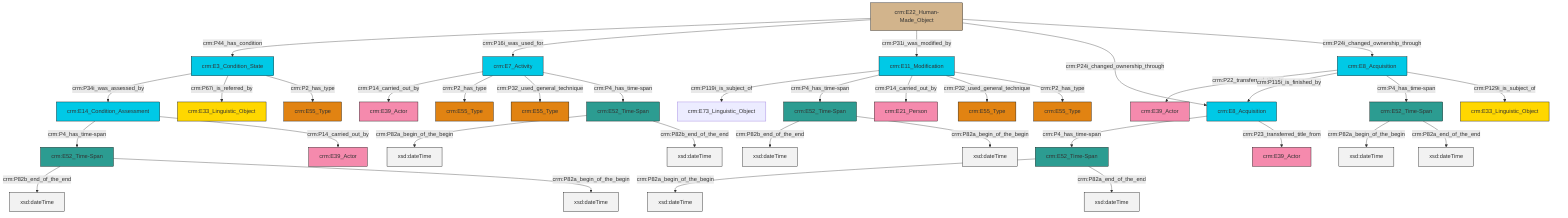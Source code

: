 graph TD
classDef Literal fill:#f2f2f2,stroke:#000000;
classDef CRM_Entity fill:#FFFFFF,stroke:#000000;
classDef Temporal_Entity fill:#00C9E6, stroke:#000000;
classDef Type fill:#E18312, stroke:#000000;
classDef Time-Span fill:#2C9C91, stroke:#000000;
classDef Appellation fill:#FFEB7F, stroke:#000000;
classDef Place fill:#008836, stroke:#000000;
classDef Persistent_Item fill:#B266B2, stroke:#000000;
classDef Conceptual_Object fill:#FFD700, stroke:#000000;
classDef Physical_Thing fill:#D2B48C, stroke:#000000;
classDef Actor fill:#f58aad, stroke:#000000;
classDef PC_Classes fill:#4ce600, stroke:#000000;
classDef Multi fill:#cccccc,stroke:#000000;

2["crm:E52_Time-Span"]:::Time-Span -->|crm:P82a_begin_of_the_begin| 3[xsd:dateTime]:::Literal
4["crm:E22_Human-Made_Object"]:::Physical_Thing -->|crm:P44_has_condition| 5["crm:E3_Condition_State"]:::Temporal_Entity
8["crm:E52_Time-Span"]:::Time-Span -->|crm:P82a_begin_of_the_begin| 9[xsd:dateTime]:::Literal
5["crm:E3_Condition_State"]:::Temporal_Entity -->|crm:P34i_was_assessed_by| 12["crm:E14_Condition_Assessment"]:::Temporal_Entity
5["crm:E3_Condition_State"]:::Temporal_Entity -->|crm:P67i_is_referred_by| 15["crm:E33_Linguistic_Object"]:::Conceptual_Object
16["crm:E52_Time-Span"]:::Time-Span -->|crm:P82b_end_of_the_end| 17[xsd:dateTime]:::Literal
2["crm:E52_Time-Span"]:::Time-Span -->|crm:P82a_end_of_the_end| 23[xsd:dateTime]:::Literal
24["crm:E7_Activity"]:::Temporal_Entity -->|crm:P14_carried_out_by| 25["crm:E39_Actor"]:::Actor
26["crm:E11_Modification"]:::Temporal_Entity -->|crm:P119i_is_subject_of| 27["crm:E73_Linguistic_Object"]:::Default
19["crm:E52_Time-Span"]:::Time-Span -->|crm:P82b_end_of_the_end| 31[xsd:dateTime]:::Literal
26["crm:E11_Modification"]:::Temporal_Entity -->|crm:P4_has_time-span| 16["crm:E52_Time-Span"]:::Time-Span
24["crm:E7_Activity"]:::Temporal_Entity -->|crm:P2_has_type| 33["crm:E55_Type"]:::Type
35["crm:E8_Acquisition"]:::Temporal_Entity -->|crm:P4_has_time-span| 36["crm:E52_Time-Span"]:::Time-Span
26["crm:E11_Modification"]:::Temporal_Entity -->|crm:P14_carried_out_by| 0["crm:E21_Person"]:::Actor
29["crm:E8_Acquisition"]:::Temporal_Entity -->|crm:P22_transferred_title_to| 13["crm:E39_Actor"]:::Actor
16["crm:E52_Time-Span"]:::Time-Span -->|crm:P82a_begin_of_the_begin| 39[xsd:dateTime]:::Literal
4["crm:E22_Human-Made_Object"]:::Physical_Thing -->|crm:P16i_was_used_for| 24["crm:E7_Activity"]:::Temporal_Entity
26["crm:E11_Modification"]:::Temporal_Entity -->|crm:P32_used_general_technique| 21["crm:E55_Type"]:::Type
12["crm:E14_Condition_Assessment"]:::Temporal_Entity -->|crm:P4_has_time-span| 19["crm:E52_Time-Span"]:::Time-Span
4["crm:E22_Human-Made_Object"]:::Physical_Thing -->|crm:P31i_was_modified_by| 26["crm:E11_Modification"]:::Temporal_Entity
24["crm:E7_Activity"]:::Temporal_Entity -->|crm:P32_used_general_technique| 37["crm:E55_Type"]:::Type
8["crm:E52_Time-Span"]:::Time-Span -->|crm:P82b_end_of_the_end| 49[xsd:dateTime]:::Literal
29["crm:E8_Acquisition"]:::Temporal_Entity -->|crm:P115i_is_finished_by| 35["crm:E8_Acquisition"]:::Temporal_Entity
29["crm:E8_Acquisition"]:::Temporal_Entity -->|crm:P4_has_time-span| 2["crm:E52_Time-Span"]:::Time-Span
29["crm:E8_Acquisition"]:::Temporal_Entity -->|crm:P129i_is_subject_of| 10["crm:E33_Linguistic_Object"]:::Conceptual_Object
36["crm:E52_Time-Span"]:::Time-Span -->|crm:P82a_begin_of_the_begin| 51[xsd:dateTime]:::Literal
36["crm:E52_Time-Span"]:::Time-Span -->|crm:P82a_end_of_the_end| 52[xsd:dateTime]:::Literal
4["crm:E22_Human-Made_Object"]:::Physical_Thing -->|crm:P24i_changed_ownership_through| 35["crm:E8_Acquisition"]:::Temporal_Entity
19["crm:E52_Time-Span"]:::Time-Span -->|crm:P82a_begin_of_the_begin| 53[xsd:dateTime]:::Literal
5["crm:E3_Condition_State"]:::Temporal_Entity -->|crm:P2_has_type| 6["crm:E55_Type"]:::Type
35["crm:E8_Acquisition"]:::Temporal_Entity -->|crm:P23_transferred_title_from| 40["crm:E39_Actor"]:::Actor
26["crm:E11_Modification"]:::Temporal_Entity -->|crm:P2_has_type| 46["crm:E55_Type"]:::Type
24["crm:E7_Activity"]:::Temporal_Entity -->|crm:P4_has_time-span| 8["crm:E52_Time-Span"]:::Time-Span
12["crm:E14_Condition_Assessment"]:::Temporal_Entity -->|crm:P14_carried_out_by| 56["crm:E39_Actor"]:::Actor
4["crm:E22_Human-Made_Object"]:::Physical_Thing -->|crm:P24i_changed_ownership_through| 29["crm:E8_Acquisition"]:::Temporal_Entity
